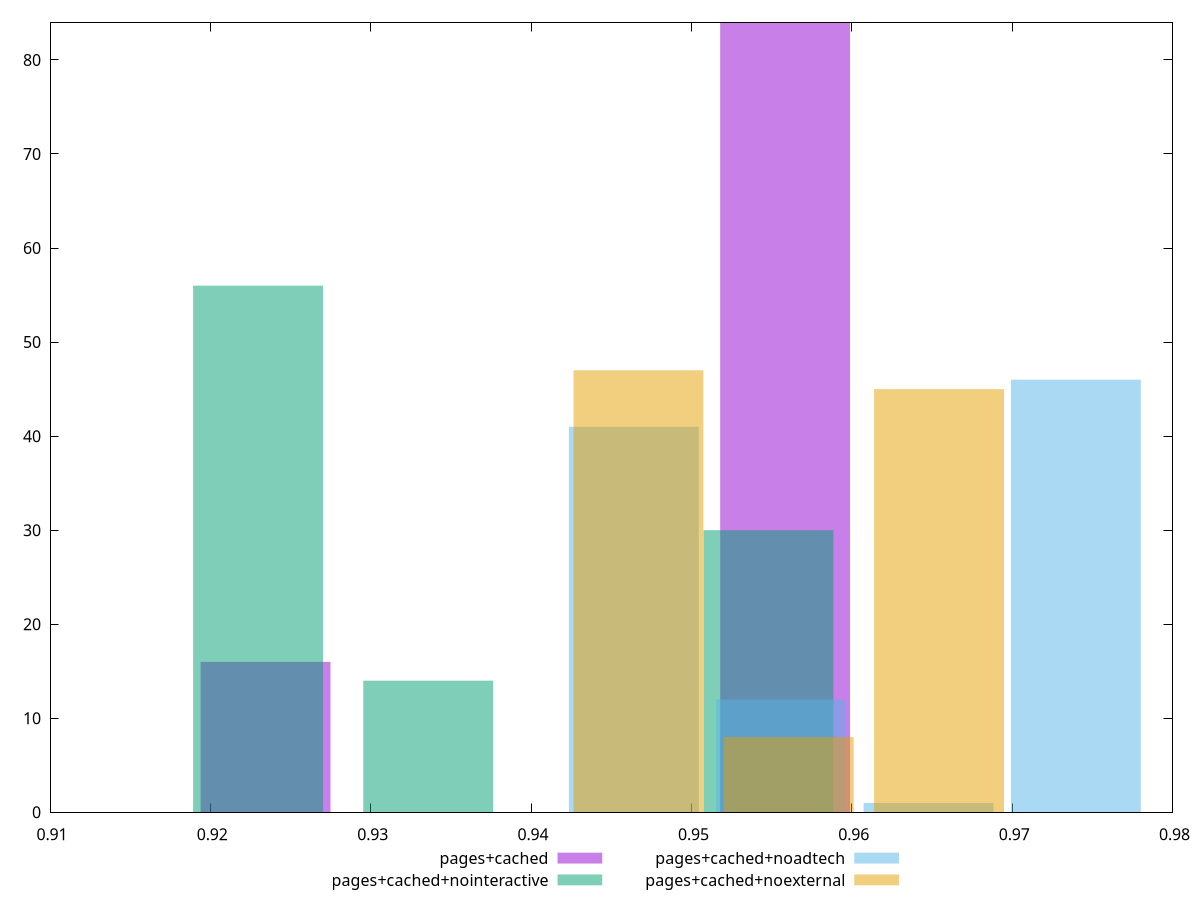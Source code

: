 $_pagesCached <<EOF
0.9558428458407013 84
0.9234413934393215 16
EOF
$_pagesCachedNointeractive <<EOF
0.9548028303282186 30
0.9229760693172779 56
0.9335849896542582 14
EOF
$_pagesCachedNoadtech <<EOF
0.9739742627384609 46
0.9464089534156742 41
0.9555973898566031 12
0.964785826297532 1
EOF
$_pagesCachedNoexternal <<EOF
0.9466947766712873 47
0.9560679922818942 8
0.965441207892501 45
EOF
set key outside below
set terminal pngcairo
set output "report_00005_2020-11-02T22-26-11.212Z/first-contentful-paint/first-contentful-paint_pages+cached_pages+cached+nointeractive_pages+cached+noadtech_pages+cached+noexternal+hist.png"
set boxwidth 0.008100363100344926
set style fill transparent solid 0.5 noborder
set yrange [0:84]
plot $_pagesCached title "pages+cached" with boxes ,$_pagesCachedNointeractive title "pages+cached+nointeractive" with boxes ,$_pagesCachedNoadtech title "pages+cached+noadtech" with boxes ,$_pagesCachedNoexternal title "pages+cached+noexternal" with boxes ,